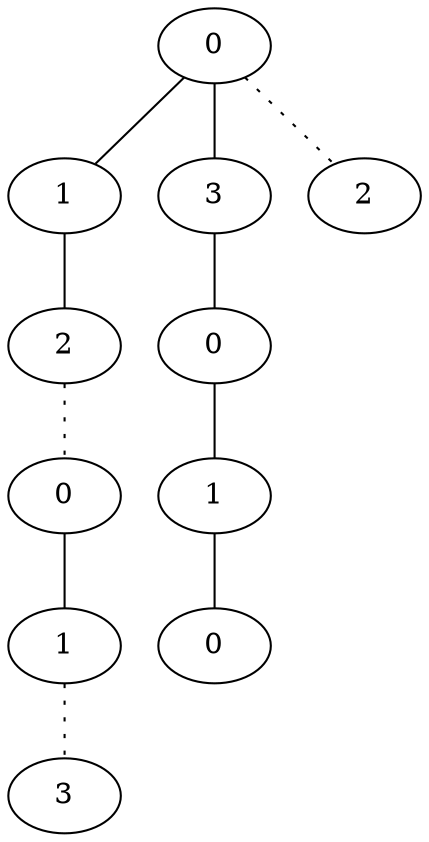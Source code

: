 graph {
a0[label=0];
a1[label=1];
a2[label=2];
a3[label=0];
a4[label=1];
a5[label=3];
a6[label=3];
a7[label=0];
a8[label=1];
a9[label=0];
a10[label=2];
a0 -- a1;
a0 -- a6;
a0 -- a10 [style=dotted];
a1 -- a2;
a2 -- a3 [style=dotted];
a3 -- a4;
a4 -- a5 [style=dotted];
a6 -- a7;
a7 -- a8;
a8 -- a9;
}
